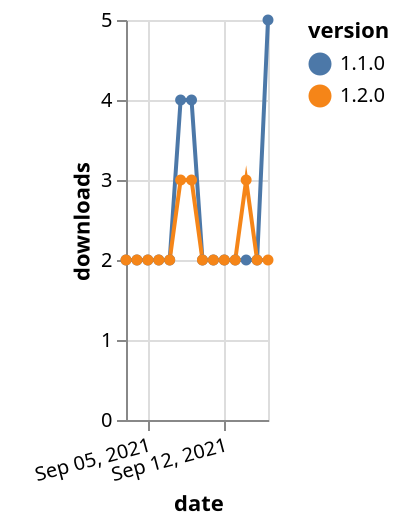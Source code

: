 {"$schema": "https://vega.github.io/schema/vega-lite/v5.json", "description": "A simple bar chart with embedded data.", "data": {"values": [{"date": "2021-09-03", "total": 2581, "delta": 2, "version": "1.1.0"}, {"date": "2021-09-04", "total": 2583, "delta": 2, "version": "1.1.0"}, {"date": "2021-09-05", "total": 2585, "delta": 2, "version": "1.1.0"}, {"date": "2021-09-06", "total": 2587, "delta": 2, "version": "1.1.0"}, {"date": "2021-09-07", "total": 2589, "delta": 2, "version": "1.1.0"}, {"date": "2021-09-08", "total": 2593, "delta": 4, "version": "1.1.0"}, {"date": "2021-09-09", "total": 2597, "delta": 4, "version": "1.1.0"}, {"date": "2021-09-10", "total": 2599, "delta": 2, "version": "1.1.0"}, {"date": "2021-09-11", "total": 2601, "delta": 2, "version": "1.1.0"}, {"date": "2021-09-12", "total": 2603, "delta": 2, "version": "1.1.0"}, {"date": "2021-09-13", "total": 2605, "delta": 2, "version": "1.1.0"}, {"date": "2021-09-14", "total": 2607, "delta": 2, "version": "1.1.0"}, {"date": "2021-09-15", "total": 2609, "delta": 2, "version": "1.1.0"}, {"date": "2021-09-16", "total": 2614, "delta": 5, "version": "1.1.0"}, {"date": "2021-09-03", "total": 2216, "delta": 2, "version": "1.2.0"}, {"date": "2021-09-04", "total": 2218, "delta": 2, "version": "1.2.0"}, {"date": "2021-09-05", "total": 2220, "delta": 2, "version": "1.2.0"}, {"date": "2021-09-06", "total": 2222, "delta": 2, "version": "1.2.0"}, {"date": "2021-09-07", "total": 2224, "delta": 2, "version": "1.2.0"}, {"date": "2021-09-08", "total": 2227, "delta": 3, "version": "1.2.0"}, {"date": "2021-09-09", "total": 2230, "delta": 3, "version": "1.2.0"}, {"date": "2021-09-10", "total": 2232, "delta": 2, "version": "1.2.0"}, {"date": "2021-09-11", "total": 2234, "delta": 2, "version": "1.2.0"}, {"date": "2021-09-12", "total": 2236, "delta": 2, "version": "1.2.0"}, {"date": "2021-09-13", "total": 2238, "delta": 2, "version": "1.2.0"}, {"date": "2021-09-14", "total": 2241, "delta": 3, "version": "1.2.0"}, {"date": "2021-09-15", "total": 2243, "delta": 2, "version": "1.2.0"}, {"date": "2021-09-16", "total": 2245, "delta": 2, "version": "1.2.0"}]}, "width": "container", "mark": {"type": "line", "point": {"filled": true}}, "encoding": {"x": {"field": "date", "type": "temporal", "timeUnit": "yearmonthdate", "title": "date", "axis": {"labelAngle": -15}}, "y": {"field": "delta", "type": "quantitative", "title": "downloads"}, "color": {"field": "version", "type": "nominal"}, "tooltip": {"field": "delta"}}}